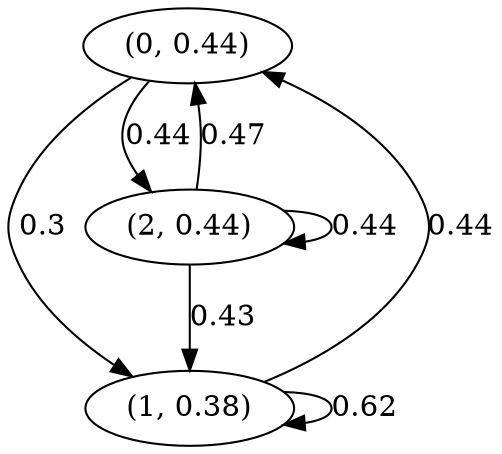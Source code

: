 digraph {
    0 [ label = "(0, 0.44)" ]
    1 [ label = "(1, 0.38)" ]
    2 [ label = "(2, 0.44)" ]
    1 -> 1 [ label = "0.62" ]
    2 -> 2 [ label = "0.44" ]
    1 -> 0 [ label = "0.44" ]
    2 -> 0 [ label = "0.47" ]
    0 -> 1 [ label = "0.3" ]
    2 -> 1 [ label = "0.43" ]
    0 -> 2 [ label = "0.44" ]
}

